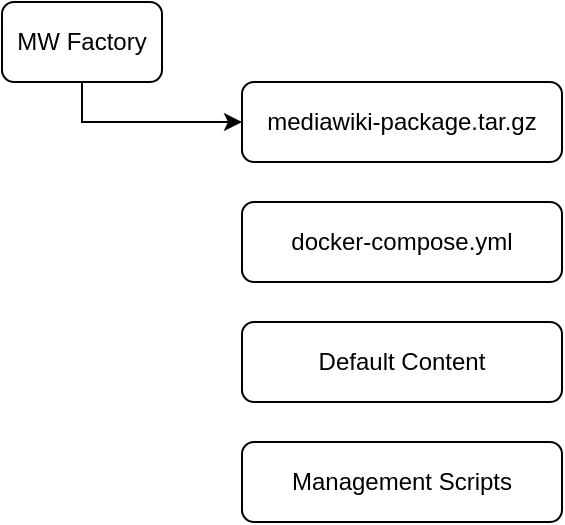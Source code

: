 <mxfile version="14.1.8" type="device"><diagram id="OTgeyJfTzAoQovxqewII" name="Overview"><mxGraphModel dx="1662" dy="843" grid="1" gridSize="10" guides="1" tooltips="1" connect="1" arrows="1" fold="1" page="1" pageScale="1" pageWidth="1169" pageHeight="827" math="0" shadow="0"><root><mxCell id="0"/><mxCell id="1" parent="0"/><mxCell id="fpPDTBa0rSc94i8WBxE1-2" style="edgeStyle=orthogonalEdgeStyle;rounded=0;orthogonalLoop=1;jettySize=auto;html=1;entryX=0;entryY=0.5;entryDx=0;entryDy=0;exitX=0.5;exitY=1;exitDx=0;exitDy=0;" edge="1" parent="1" source="fpPDTBa0rSc94i8WBxE1-1" target="fpPDTBa0rSc94i8WBxE1-3"><mxGeometry relative="1" as="geometry"><mxPoint x="120" y="200" as="targetPoint"/></mxGeometry></mxCell><mxCell id="fpPDTBa0rSc94i8WBxE1-1" value="MW Factory" style="rounded=1;whiteSpace=wrap;html=1;" vertex="1" parent="1"><mxGeometry x="40" y="40" width="80" height="40" as="geometry"/></mxCell><mxCell id="fpPDTBa0rSc94i8WBxE1-3" value="mediawiki-package.tar.gz" style="rounded=1;whiteSpace=wrap;html=1;" vertex="1" parent="1"><mxGeometry x="160" y="80" width="160" height="40" as="geometry"/></mxCell><mxCell id="fpPDTBa0rSc94i8WBxE1-5" value="docker-compose.yml" style="rounded=1;whiteSpace=wrap;html=1;" vertex="1" parent="1"><mxGeometry x="160" y="140" width="160" height="40" as="geometry"/></mxCell><mxCell id="fpPDTBa0rSc94i8WBxE1-6" value="Default Content" style="rounded=1;whiteSpace=wrap;html=1;" vertex="1" parent="1"><mxGeometry x="160" y="200" width="160" height="40" as="geometry"/></mxCell><mxCell id="fpPDTBa0rSc94i8WBxE1-7" value="Management Scripts" style="rounded=1;whiteSpace=wrap;html=1;" vertex="1" parent="1"><mxGeometry x="160" y="260" width="160" height="40" as="geometry"/></mxCell></root></mxGraphModel></diagram></mxfile>